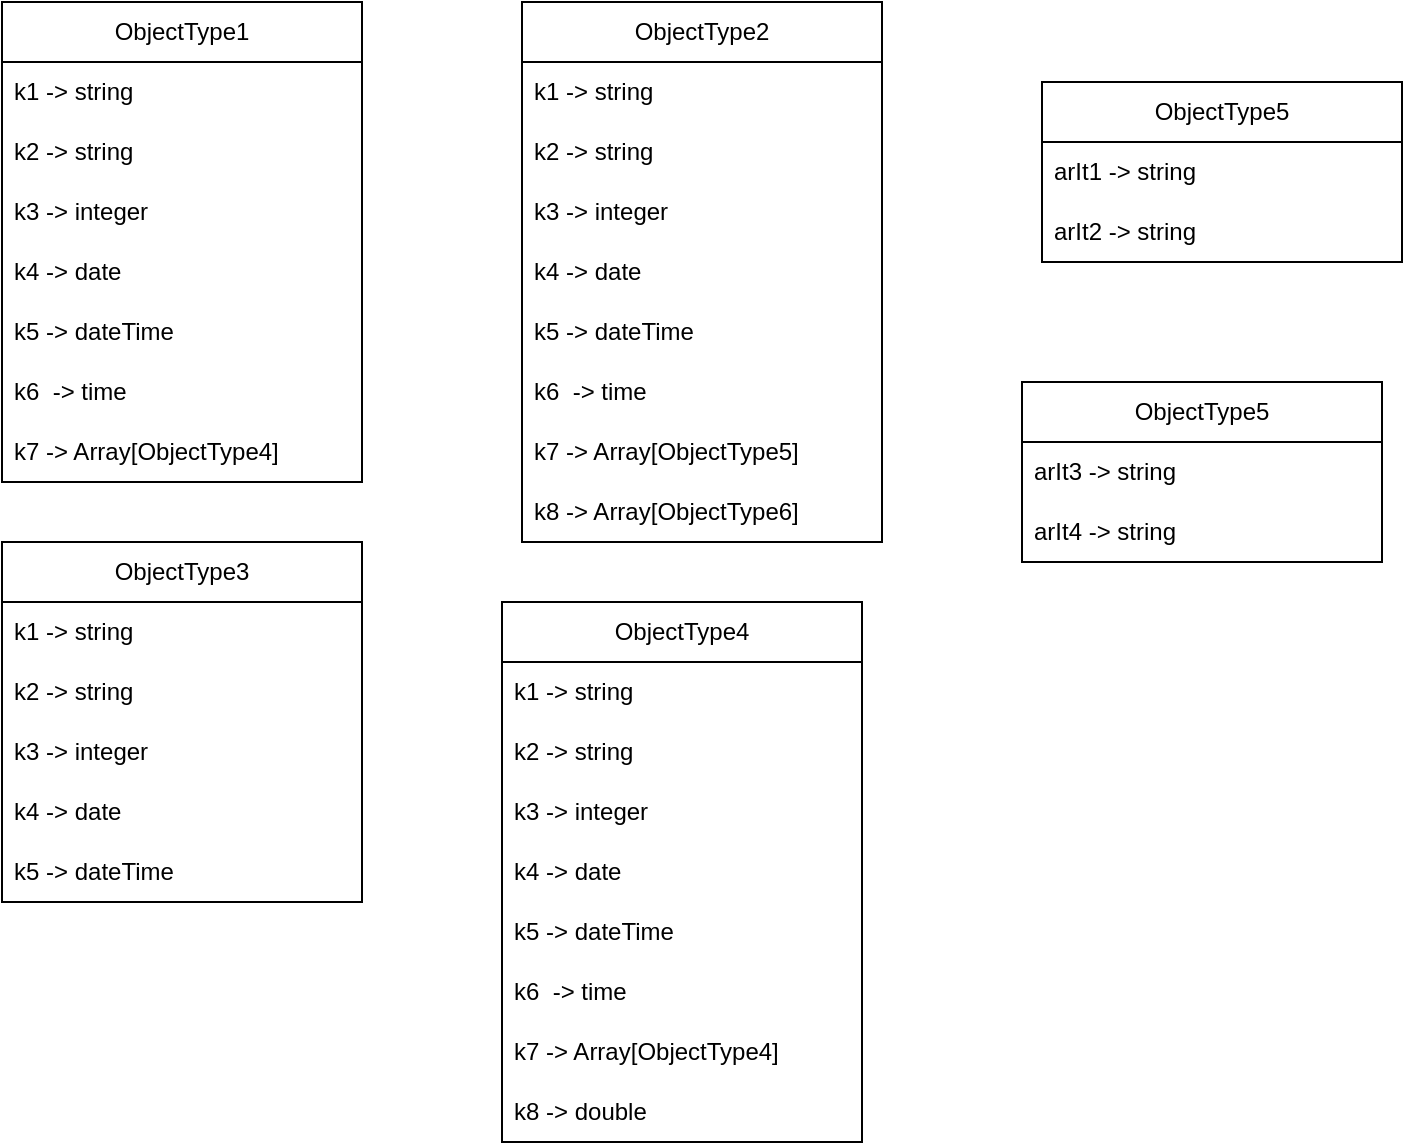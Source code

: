 <mxfile version="24.3.1" type="github">
  <diagram name="Page-1" id="kLAjLG87zN7vp-OAswsh">
    <mxGraphModel dx="1050" dy="618" grid="1" gridSize="10" guides="1" tooltips="1" connect="1" arrows="1" fold="1" page="1" pageScale="1" pageWidth="827" pageHeight="1169" math="0" shadow="0">
      <root>
        <mxCell id="0" />
        <mxCell id="1" parent="0" />
        <mxCell id="En0HMuzw5JbpVhdU-g9h-2" value="ObjectType1" style="swimlane;fontStyle=0;childLayout=stackLayout;horizontal=1;startSize=30;horizontalStack=0;resizeParent=1;resizeParentMax=0;resizeLast=0;collapsible=1;marginBottom=0;whiteSpace=wrap;html=1;" vertex="1" parent="1">
          <mxGeometry x="120" y="120" width="180" height="240" as="geometry" />
        </mxCell>
        <mxCell id="En0HMuzw5JbpVhdU-g9h-3" value="k1 -&amp;gt; string" style="text;strokeColor=none;fillColor=none;align=left;verticalAlign=middle;spacingLeft=4;spacingRight=4;overflow=hidden;points=[[0,0.5],[1,0.5]];portConstraint=eastwest;rotatable=0;whiteSpace=wrap;html=1;" vertex="1" parent="En0HMuzw5JbpVhdU-g9h-2">
          <mxGeometry y="30" width="180" height="30" as="geometry" />
        </mxCell>
        <mxCell id="En0HMuzw5JbpVhdU-g9h-4" value="k2 -&amp;gt; string" style="text;strokeColor=none;fillColor=none;align=left;verticalAlign=middle;spacingLeft=4;spacingRight=4;overflow=hidden;points=[[0,0.5],[1,0.5]];portConstraint=eastwest;rotatable=0;whiteSpace=wrap;html=1;" vertex="1" parent="En0HMuzw5JbpVhdU-g9h-2">
          <mxGeometry y="60" width="180" height="30" as="geometry" />
        </mxCell>
        <mxCell id="En0HMuzw5JbpVhdU-g9h-5" value="k3 -&amp;gt; integer" style="text;strokeColor=none;fillColor=none;align=left;verticalAlign=middle;spacingLeft=4;spacingRight=4;overflow=hidden;points=[[0,0.5],[1,0.5]];portConstraint=eastwest;rotatable=0;whiteSpace=wrap;html=1;" vertex="1" parent="En0HMuzw5JbpVhdU-g9h-2">
          <mxGeometry y="90" width="180" height="30" as="geometry" />
        </mxCell>
        <mxCell id="En0HMuzw5JbpVhdU-g9h-12" value="k4 -&amp;gt; date" style="text;strokeColor=none;fillColor=none;align=left;verticalAlign=middle;spacingLeft=4;spacingRight=4;overflow=hidden;points=[[0,0.5],[1,0.5]];portConstraint=eastwest;rotatable=0;whiteSpace=wrap;html=1;" vertex="1" parent="En0HMuzw5JbpVhdU-g9h-2">
          <mxGeometry y="120" width="180" height="30" as="geometry" />
        </mxCell>
        <mxCell id="En0HMuzw5JbpVhdU-g9h-13" value="k5 -&amp;gt; dateTime" style="text;strokeColor=none;fillColor=none;align=left;verticalAlign=middle;spacingLeft=4;spacingRight=4;overflow=hidden;points=[[0,0.5],[1,0.5]];portConstraint=eastwest;rotatable=0;whiteSpace=wrap;html=1;" vertex="1" parent="En0HMuzw5JbpVhdU-g9h-2">
          <mxGeometry y="150" width="180" height="30" as="geometry" />
        </mxCell>
        <mxCell id="En0HMuzw5JbpVhdU-g9h-14" value="k6&amp;nbsp; -&amp;gt; time" style="text;strokeColor=none;fillColor=none;align=left;verticalAlign=middle;spacingLeft=4;spacingRight=4;overflow=hidden;points=[[0,0.5],[1,0.5]];portConstraint=eastwest;rotatable=0;whiteSpace=wrap;html=1;" vertex="1" parent="En0HMuzw5JbpVhdU-g9h-2">
          <mxGeometry y="180" width="180" height="30" as="geometry" />
        </mxCell>
        <mxCell id="En0HMuzw5JbpVhdU-g9h-15" value="k7 -&amp;gt; Array[ObjectType4]" style="text;strokeColor=none;fillColor=none;align=left;verticalAlign=middle;spacingLeft=4;spacingRight=4;overflow=hidden;points=[[0,0.5],[1,0.5]];portConstraint=eastwest;rotatable=0;whiteSpace=wrap;html=1;" vertex="1" parent="En0HMuzw5JbpVhdU-g9h-2">
          <mxGeometry y="210" width="180" height="30" as="geometry" />
        </mxCell>
        <mxCell id="En0HMuzw5JbpVhdU-g9h-16" value="ObjectType2" style="swimlane;fontStyle=0;childLayout=stackLayout;horizontal=1;startSize=30;horizontalStack=0;resizeParent=1;resizeParentMax=0;resizeLast=0;collapsible=1;marginBottom=0;whiteSpace=wrap;html=1;" vertex="1" parent="1">
          <mxGeometry x="380" y="120" width="180" height="270" as="geometry" />
        </mxCell>
        <mxCell id="En0HMuzw5JbpVhdU-g9h-17" value="k1 -&amp;gt; string" style="text;strokeColor=none;fillColor=none;align=left;verticalAlign=middle;spacingLeft=4;spacingRight=4;overflow=hidden;points=[[0,0.5],[1,0.5]];portConstraint=eastwest;rotatable=0;whiteSpace=wrap;html=1;" vertex="1" parent="En0HMuzw5JbpVhdU-g9h-16">
          <mxGeometry y="30" width="180" height="30" as="geometry" />
        </mxCell>
        <mxCell id="En0HMuzw5JbpVhdU-g9h-18" value="k2 -&amp;gt; string" style="text;strokeColor=none;fillColor=none;align=left;verticalAlign=middle;spacingLeft=4;spacingRight=4;overflow=hidden;points=[[0,0.5],[1,0.5]];portConstraint=eastwest;rotatable=0;whiteSpace=wrap;html=1;" vertex="1" parent="En0HMuzw5JbpVhdU-g9h-16">
          <mxGeometry y="60" width="180" height="30" as="geometry" />
        </mxCell>
        <mxCell id="En0HMuzw5JbpVhdU-g9h-19" value="k3 -&amp;gt; integer" style="text;strokeColor=none;fillColor=none;align=left;verticalAlign=middle;spacingLeft=4;spacingRight=4;overflow=hidden;points=[[0,0.5],[1,0.5]];portConstraint=eastwest;rotatable=0;whiteSpace=wrap;html=1;" vertex="1" parent="En0HMuzw5JbpVhdU-g9h-16">
          <mxGeometry y="90" width="180" height="30" as="geometry" />
        </mxCell>
        <mxCell id="En0HMuzw5JbpVhdU-g9h-20" value="k4 -&amp;gt; date" style="text;strokeColor=none;fillColor=none;align=left;verticalAlign=middle;spacingLeft=4;spacingRight=4;overflow=hidden;points=[[0,0.5],[1,0.5]];portConstraint=eastwest;rotatable=0;whiteSpace=wrap;html=1;" vertex="1" parent="En0HMuzw5JbpVhdU-g9h-16">
          <mxGeometry y="120" width="180" height="30" as="geometry" />
        </mxCell>
        <mxCell id="En0HMuzw5JbpVhdU-g9h-21" value="k5 -&amp;gt; dateTime" style="text;strokeColor=none;fillColor=none;align=left;verticalAlign=middle;spacingLeft=4;spacingRight=4;overflow=hidden;points=[[0,0.5],[1,0.5]];portConstraint=eastwest;rotatable=0;whiteSpace=wrap;html=1;" vertex="1" parent="En0HMuzw5JbpVhdU-g9h-16">
          <mxGeometry y="150" width="180" height="30" as="geometry" />
        </mxCell>
        <mxCell id="En0HMuzw5JbpVhdU-g9h-22" value="k6&amp;nbsp; -&amp;gt; time" style="text;strokeColor=none;fillColor=none;align=left;verticalAlign=middle;spacingLeft=4;spacingRight=4;overflow=hidden;points=[[0,0.5],[1,0.5]];portConstraint=eastwest;rotatable=0;whiteSpace=wrap;html=1;" vertex="1" parent="En0HMuzw5JbpVhdU-g9h-16">
          <mxGeometry y="180" width="180" height="30" as="geometry" />
        </mxCell>
        <mxCell id="En0HMuzw5JbpVhdU-g9h-23" value="k7 -&amp;gt; Array[ObjectType5]" style="text;strokeColor=none;fillColor=none;align=left;verticalAlign=middle;spacingLeft=4;spacingRight=4;overflow=hidden;points=[[0,0.5],[1,0.5]];portConstraint=eastwest;rotatable=0;whiteSpace=wrap;html=1;" vertex="1" parent="En0HMuzw5JbpVhdU-g9h-16">
          <mxGeometry y="210" width="180" height="30" as="geometry" />
        </mxCell>
        <mxCell id="En0HMuzw5JbpVhdU-g9h-26" value="k8 -&amp;gt; Array[ObjectType6]" style="text;strokeColor=none;fillColor=none;align=left;verticalAlign=middle;spacingLeft=4;spacingRight=4;overflow=hidden;points=[[0,0.5],[1,0.5]];portConstraint=eastwest;rotatable=0;whiteSpace=wrap;html=1;" vertex="1" parent="En0HMuzw5JbpVhdU-g9h-16">
          <mxGeometry y="240" width="180" height="30" as="geometry" />
        </mxCell>
        <mxCell id="En0HMuzw5JbpVhdU-g9h-28" value="ObjectType3" style="swimlane;fontStyle=0;childLayout=stackLayout;horizontal=1;startSize=30;horizontalStack=0;resizeParent=1;resizeParentMax=0;resizeLast=0;collapsible=1;marginBottom=0;whiteSpace=wrap;html=1;" vertex="1" parent="1">
          <mxGeometry x="120" y="390" width="180" height="180" as="geometry" />
        </mxCell>
        <mxCell id="En0HMuzw5JbpVhdU-g9h-29" value="k1 -&amp;gt; string" style="text;strokeColor=none;fillColor=none;align=left;verticalAlign=middle;spacingLeft=4;spacingRight=4;overflow=hidden;points=[[0,0.5],[1,0.5]];portConstraint=eastwest;rotatable=0;whiteSpace=wrap;html=1;" vertex="1" parent="En0HMuzw5JbpVhdU-g9h-28">
          <mxGeometry y="30" width="180" height="30" as="geometry" />
        </mxCell>
        <mxCell id="En0HMuzw5JbpVhdU-g9h-30" value="k2 -&amp;gt; string" style="text;strokeColor=none;fillColor=none;align=left;verticalAlign=middle;spacingLeft=4;spacingRight=4;overflow=hidden;points=[[0,0.5],[1,0.5]];portConstraint=eastwest;rotatable=0;whiteSpace=wrap;html=1;" vertex="1" parent="En0HMuzw5JbpVhdU-g9h-28">
          <mxGeometry y="60" width="180" height="30" as="geometry" />
        </mxCell>
        <mxCell id="En0HMuzw5JbpVhdU-g9h-31" value="k3 -&amp;gt; integer" style="text;strokeColor=none;fillColor=none;align=left;verticalAlign=middle;spacingLeft=4;spacingRight=4;overflow=hidden;points=[[0,0.5],[1,0.5]];portConstraint=eastwest;rotatable=0;whiteSpace=wrap;html=1;" vertex="1" parent="En0HMuzw5JbpVhdU-g9h-28">
          <mxGeometry y="90" width="180" height="30" as="geometry" />
        </mxCell>
        <mxCell id="En0HMuzw5JbpVhdU-g9h-32" value="k4 -&amp;gt; date" style="text;strokeColor=none;fillColor=none;align=left;verticalAlign=middle;spacingLeft=4;spacingRight=4;overflow=hidden;points=[[0,0.5],[1,0.5]];portConstraint=eastwest;rotatable=0;whiteSpace=wrap;html=1;" vertex="1" parent="En0HMuzw5JbpVhdU-g9h-28">
          <mxGeometry y="120" width="180" height="30" as="geometry" />
        </mxCell>
        <mxCell id="En0HMuzw5JbpVhdU-g9h-33" value="k5 -&amp;gt; dateTime" style="text;strokeColor=none;fillColor=none;align=left;verticalAlign=middle;spacingLeft=4;spacingRight=4;overflow=hidden;points=[[0,0.5],[1,0.5]];portConstraint=eastwest;rotatable=0;whiteSpace=wrap;html=1;" vertex="1" parent="En0HMuzw5JbpVhdU-g9h-28">
          <mxGeometry y="150" width="180" height="30" as="geometry" />
        </mxCell>
        <mxCell id="En0HMuzw5JbpVhdU-g9h-36" value="ObjectType4" style="swimlane;fontStyle=0;childLayout=stackLayout;horizontal=1;startSize=30;horizontalStack=0;resizeParent=1;resizeParentMax=0;resizeLast=0;collapsible=1;marginBottom=0;whiteSpace=wrap;html=1;" vertex="1" parent="1">
          <mxGeometry x="370" y="420" width="180" height="270" as="geometry" />
        </mxCell>
        <mxCell id="En0HMuzw5JbpVhdU-g9h-37" value="k1 -&amp;gt; string" style="text;strokeColor=none;fillColor=none;align=left;verticalAlign=middle;spacingLeft=4;spacingRight=4;overflow=hidden;points=[[0,0.5],[1,0.5]];portConstraint=eastwest;rotatable=0;whiteSpace=wrap;html=1;" vertex="1" parent="En0HMuzw5JbpVhdU-g9h-36">
          <mxGeometry y="30" width="180" height="30" as="geometry" />
        </mxCell>
        <mxCell id="En0HMuzw5JbpVhdU-g9h-38" value="k2 -&amp;gt; string" style="text;strokeColor=none;fillColor=none;align=left;verticalAlign=middle;spacingLeft=4;spacingRight=4;overflow=hidden;points=[[0,0.5],[1,0.5]];portConstraint=eastwest;rotatable=0;whiteSpace=wrap;html=1;" vertex="1" parent="En0HMuzw5JbpVhdU-g9h-36">
          <mxGeometry y="60" width="180" height="30" as="geometry" />
        </mxCell>
        <mxCell id="En0HMuzw5JbpVhdU-g9h-39" value="k3 -&amp;gt; integer" style="text;strokeColor=none;fillColor=none;align=left;verticalAlign=middle;spacingLeft=4;spacingRight=4;overflow=hidden;points=[[0,0.5],[1,0.5]];portConstraint=eastwest;rotatable=0;whiteSpace=wrap;html=1;" vertex="1" parent="En0HMuzw5JbpVhdU-g9h-36">
          <mxGeometry y="90" width="180" height="30" as="geometry" />
        </mxCell>
        <mxCell id="En0HMuzw5JbpVhdU-g9h-40" value="k4 -&amp;gt; date" style="text;strokeColor=none;fillColor=none;align=left;verticalAlign=middle;spacingLeft=4;spacingRight=4;overflow=hidden;points=[[0,0.5],[1,0.5]];portConstraint=eastwest;rotatable=0;whiteSpace=wrap;html=1;" vertex="1" parent="En0HMuzw5JbpVhdU-g9h-36">
          <mxGeometry y="120" width="180" height="30" as="geometry" />
        </mxCell>
        <mxCell id="En0HMuzw5JbpVhdU-g9h-41" value="k5 -&amp;gt; dateTime" style="text;strokeColor=none;fillColor=none;align=left;verticalAlign=middle;spacingLeft=4;spacingRight=4;overflow=hidden;points=[[0,0.5],[1,0.5]];portConstraint=eastwest;rotatable=0;whiteSpace=wrap;html=1;" vertex="1" parent="En0HMuzw5JbpVhdU-g9h-36">
          <mxGeometry y="150" width="180" height="30" as="geometry" />
        </mxCell>
        <mxCell id="En0HMuzw5JbpVhdU-g9h-42" value="k6&amp;nbsp; -&amp;gt; time" style="text;strokeColor=none;fillColor=none;align=left;verticalAlign=middle;spacingLeft=4;spacingRight=4;overflow=hidden;points=[[0,0.5],[1,0.5]];portConstraint=eastwest;rotatable=0;whiteSpace=wrap;html=1;" vertex="1" parent="En0HMuzw5JbpVhdU-g9h-36">
          <mxGeometry y="180" width="180" height="30" as="geometry" />
        </mxCell>
        <mxCell id="En0HMuzw5JbpVhdU-g9h-43" value="k7 -&amp;gt; Array[ObjectType4]" style="text;strokeColor=none;fillColor=none;align=left;verticalAlign=middle;spacingLeft=4;spacingRight=4;overflow=hidden;points=[[0,0.5],[1,0.5]];portConstraint=eastwest;rotatable=0;whiteSpace=wrap;html=1;" vertex="1" parent="En0HMuzw5JbpVhdU-g9h-36">
          <mxGeometry y="210" width="180" height="30" as="geometry" />
        </mxCell>
        <mxCell id="En0HMuzw5JbpVhdU-g9h-44" value="k8 -&amp;gt; double" style="text;strokeColor=none;fillColor=none;align=left;verticalAlign=middle;spacingLeft=4;spacingRight=4;overflow=hidden;points=[[0,0.5],[1,0.5]];portConstraint=eastwest;rotatable=0;whiteSpace=wrap;html=1;" vertex="1" parent="En0HMuzw5JbpVhdU-g9h-36">
          <mxGeometry y="240" width="180" height="30" as="geometry" />
        </mxCell>
        <mxCell id="En0HMuzw5JbpVhdU-g9h-45" value="ObjectType5" style="swimlane;fontStyle=0;childLayout=stackLayout;horizontal=1;startSize=30;horizontalStack=0;resizeParent=1;resizeParentMax=0;resizeLast=0;collapsible=1;marginBottom=0;whiteSpace=wrap;html=1;" vertex="1" parent="1">
          <mxGeometry x="640" y="160" width="180" height="90" as="geometry" />
        </mxCell>
        <mxCell id="En0HMuzw5JbpVhdU-g9h-46" value="arIt1 -&amp;gt; string" style="text;strokeColor=none;fillColor=none;align=left;verticalAlign=middle;spacingLeft=4;spacingRight=4;overflow=hidden;points=[[0,0.5],[1,0.5]];portConstraint=eastwest;rotatable=0;whiteSpace=wrap;html=1;" vertex="1" parent="En0HMuzw5JbpVhdU-g9h-45">
          <mxGeometry y="30" width="180" height="30" as="geometry" />
        </mxCell>
        <mxCell id="En0HMuzw5JbpVhdU-g9h-47" value="arIt2 -&amp;gt; string" style="text;strokeColor=none;fillColor=none;align=left;verticalAlign=middle;spacingLeft=4;spacingRight=4;overflow=hidden;points=[[0,0.5],[1,0.5]];portConstraint=eastwest;rotatable=0;whiteSpace=wrap;html=1;" vertex="1" parent="En0HMuzw5JbpVhdU-g9h-45">
          <mxGeometry y="60" width="180" height="30" as="geometry" />
        </mxCell>
        <mxCell id="En0HMuzw5JbpVhdU-g9h-53" value="ObjectType5" style="swimlane;fontStyle=0;childLayout=stackLayout;horizontal=1;startSize=30;horizontalStack=0;resizeParent=1;resizeParentMax=0;resizeLast=0;collapsible=1;marginBottom=0;whiteSpace=wrap;html=1;" vertex="1" parent="1">
          <mxGeometry x="630" y="310" width="180" height="90" as="geometry" />
        </mxCell>
        <mxCell id="En0HMuzw5JbpVhdU-g9h-55" value="arIt3 -&amp;gt; string" style="text;strokeColor=none;fillColor=none;align=left;verticalAlign=middle;spacingLeft=4;spacingRight=4;overflow=hidden;points=[[0,0.5],[1,0.5]];portConstraint=eastwest;rotatable=0;whiteSpace=wrap;html=1;" vertex="1" parent="En0HMuzw5JbpVhdU-g9h-53">
          <mxGeometry y="30" width="180" height="30" as="geometry" />
        </mxCell>
        <mxCell id="En0HMuzw5JbpVhdU-g9h-54" value="arIt4 -&amp;gt; string" style="text;strokeColor=none;fillColor=none;align=left;verticalAlign=middle;spacingLeft=4;spacingRight=4;overflow=hidden;points=[[0,0.5],[1,0.5]];portConstraint=eastwest;rotatable=0;whiteSpace=wrap;html=1;" vertex="1" parent="En0HMuzw5JbpVhdU-g9h-53">
          <mxGeometry y="60" width="180" height="30" as="geometry" />
        </mxCell>
      </root>
    </mxGraphModel>
  </diagram>
</mxfile>
